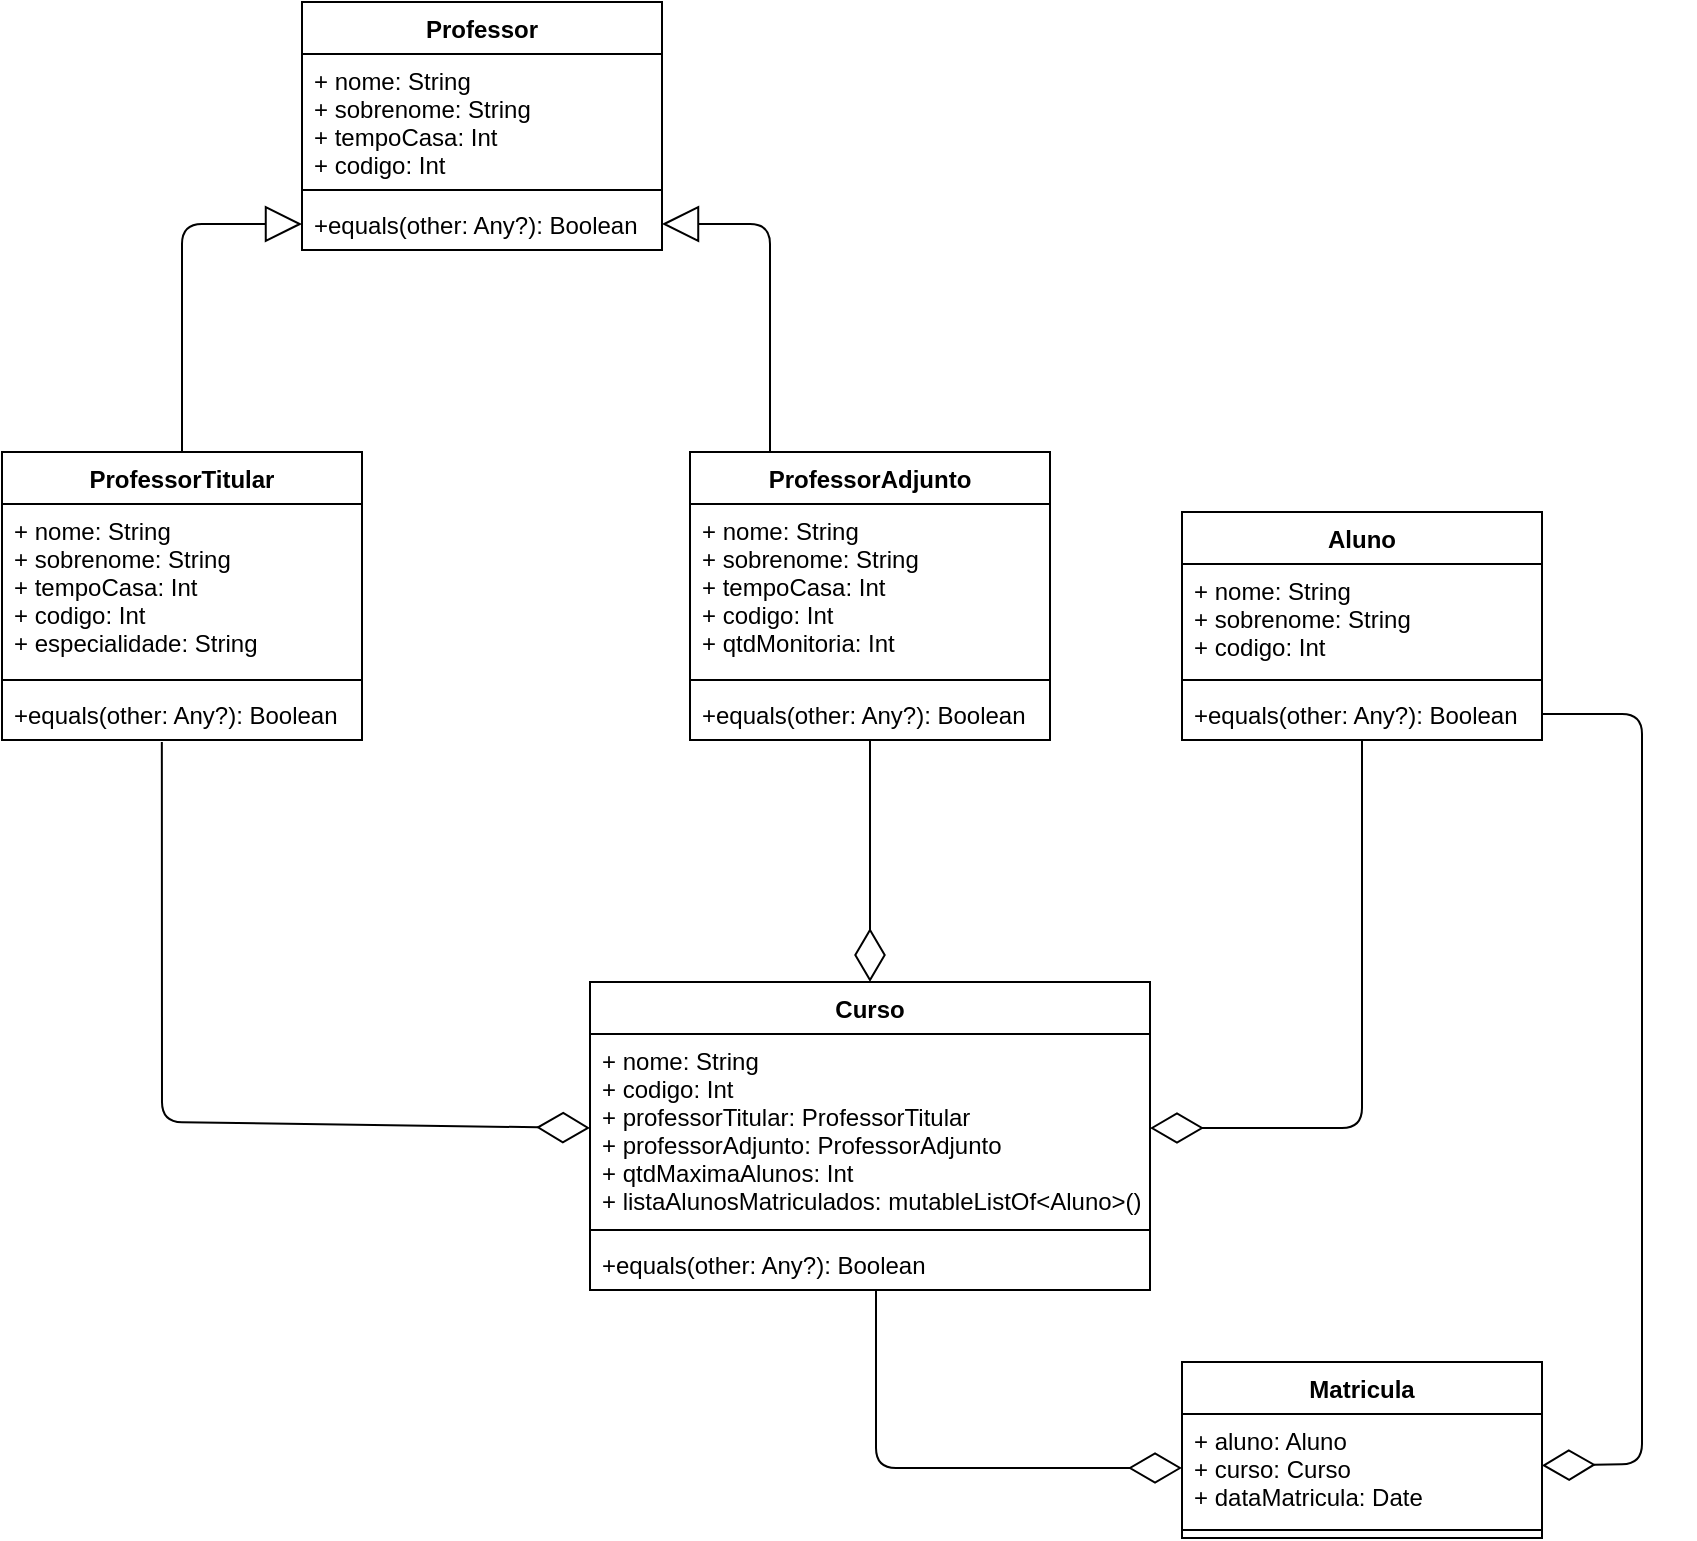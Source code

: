 <mxfile version="13.7.3" type="device"><diagram id="W5bJ98WTCNUcFuQnqq-C" name="Página-1"><mxGraphModel dx="1093" dy="874" grid="1" gridSize="10" guides="1" tooltips="1" connect="1" arrows="1" fold="1" page="1" pageScale="1" pageWidth="827" pageHeight="1169" math="0" shadow="0"><root><mxCell id="0"/><mxCell id="1" parent="0"/><mxCell id="LvydxnMANj6FS6Y2i7AE-9" value="Professor" style="swimlane;fontStyle=1;align=center;verticalAlign=top;childLayout=stackLayout;horizontal=1;startSize=26;horizontalStack=0;resizeParent=1;resizeParentMax=0;resizeLast=0;collapsible=1;marginBottom=0;" vertex="1" parent="1"><mxGeometry x="180" y="40" width="180" height="124" as="geometry"/></mxCell><mxCell id="LvydxnMANj6FS6Y2i7AE-10" value="+ nome: String&#10;+ sobrenome: String&#10;+ tempoCasa: Int&#10;+ codigo: Int" style="text;strokeColor=none;fillColor=none;align=left;verticalAlign=top;spacingLeft=4;spacingRight=4;overflow=hidden;rotatable=0;points=[[0,0.5],[1,0.5]];portConstraint=eastwest;" vertex="1" parent="LvydxnMANj6FS6Y2i7AE-9"><mxGeometry y="26" width="180" height="64" as="geometry"/></mxCell><mxCell id="LvydxnMANj6FS6Y2i7AE-11" value="" style="line;strokeWidth=1;fillColor=none;align=left;verticalAlign=middle;spacingTop=-1;spacingLeft=3;spacingRight=3;rotatable=0;labelPosition=right;points=[];portConstraint=eastwest;" vertex="1" parent="LvydxnMANj6FS6Y2i7AE-9"><mxGeometry y="90" width="180" height="8" as="geometry"/></mxCell><mxCell id="LvydxnMANj6FS6Y2i7AE-12" value="+equals(other: Any?): Boolean " style="text;strokeColor=none;fillColor=none;align=left;verticalAlign=top;spacingLeft=4;spacingRight=4;overflow=hidden;rotatable=0;points=[[0,0.5],[1,0.5]];portConstraint=eastwest;" vertex="1" parent="LvydxnMANj6FS6Y2i7AE-9"><mxGeometry y="98" width="180" height="26" as="geometry"/></mxCell><mxCell id="LvydxnMANj6FS6Y2i7AE-21" value="" style="endArrow=block;endSize=16;endFill=0;html=1;exitX=0.5;exitY=0;exitDx=0;exitDy=0;entryX=0;entryY=0.5;entryDx=0;entryDy=0;" edge="1" parent="1" source="LvydxnMANj6FS6Y2i7AE-13" target="LvydxnMANj6FS6Y2i7AE-12"><mxGeometry width="160" relative="1" as="geometry"><mxPoint x="610" y="320" as="sourcePoint"/><mxPoint x="770" y="320" as="targetPoint"/><Array as="points"><mxPoint x="120" y="151"/></Array></mxGeometry></mxCell><mxCell id="LvydxnMANj6FS6Y2i7AE-13" value="ProfessorTitular" style="swimlane;fontStyle=1;align=center;verticalAlign=top;childLayout=stackLayout;horizontal=1;startSize=26;horizontalStack=0;resizeParent=1;resizeParentMax=0;resizeLast=0;collapsible=1;marginBottom=0;" vertex="1" parent="1"><mxGeometry x="30" y="265" width="180" height="144" as="geometry"/></mxCell><mxCell id="LvydxnMANj6FS6Y2i7AE-14" value="+ nome: String&#10;+ sobrenome: String&#10;+ tempoCasa: Int&#10;+ codigo: Int&#10;+ especialidade: String" style="text;strokeColor=none;fillColor=none;align=left;verticalAlign=top;spacingLeft=4;spacingRight=4;overflow=hidden;rotatable=0;points=[[0,0.5],[1,0.5]];portConstraint=eastwest;" vertex="1" parent="LvydxnMANj6FS6Y2i7AE-13"><mxGeometry y="26" width="180" height="84" as="geometry"/></mxCell><mxCell id="LvydxnMANj6FS6Y2i7AE-15" value="" style="line;strokeWidth=1;fillColor=none;align=left;verticalAlign=middle;spacingTop=-1;spacingLeft=3;spacingRight=3;rotatable=0;labelPosition=right;points=[];portConstraint=eastwest;" vertex="1" parent="LvydxnMANj6FS6Y2i7AE-13"><mxGeometry y="110" width="180" height="8" as="geometry"/></mxCell><mxCell id="LvydxnMANj6FS6Y2i7AE-16" value="+equals(other: Any?): Boolean " style="text;strokeColor=none;fillColor=none;align=left;verticalAlign=top;spacingLeft=4;spacingRight=4;overflow=hidden;rotatable=0;points=[[0,0.5],[1,0.5]];portConstraint=eastwest;" vertex="1" parent="LvydxnMANj6FS6Y2i7AE-13"><mxGeometry y="118" width="180" height="26" as="geometry"/></mxCell><mxCell id="LvydxnMANj6FS6Y2i7AE-22" value="" style="endArrow=block;endSize=16;endFill=0;html=1;exitX=0.5;exitY=0;exitDx=0;exitDy=0;entryX=1;entryY=0.5;entryDx=0;entryDy=0;" edge="1" parent="1" target="LvydxnMANj6FS6Y2i7AE-12"><mxGeometry width="160" relative="1" as="geometry"><mxPoint x="414" y="265" as="sourcePoint"/><mxPoint x="474" y="151" as="targetPoint"/><Array as="points"><mxPoint x="414" y="151"/></Array></mxGeometry></mxCell><mxCell id="LvydxnMANj6FS6Y2i7AE-5" value="Curso" style="swimlane;fontStyle=1;align=center;verticalAlign=top;childLayout=stackLayout;horizontal=1;startSize=26;horizontalStack=0;resizeParent=1;resizeParentMax=0;resizeLast=0;collapsible=1;marginBottom=0;" vertex="1" parent="1"><mxGeometry x="324" y="530" width="280" height="154" as="geometry"/></mxCell><mxCell id="LvydxnMANj6FS6Y2i7AE-6" value="+ nome: String&#10;+ codigo: Int&#10;+ professorTitular: ProfessorTitular&#10;+ professorAdjunto: ProfessorAdjunto&#10;+ qtdMaximaAlunos: Int&#10;+ listaAlunosMatriculados: mutableListOf&lt;Aluno&gt;()" style="text;strokeColor=none;fillColor=none;align=left;verticalAlign=top;spacingLeft=4;spacingRight=4;overflow=hidden;rotatable=0;points=[[0,0.5],[1,0.5]];portConstraint=eastwest;" vertex="1" parent="LvydxnMANj6FS6Y2i7AE-5"><mxGeometry y="26" width="280" height="94" as="geometry"/></mxCell><mxCell id="LvydxnMANj6FS6Y2i7AE-7" value="" style="line;strokeWidth=1;fillColor=none;align=left;verticalAlign=middle;spacingTop=-1;spacingLeft=3;spacingRight=3;rotatable=0;labelPosition=right;points=[];portConstraint=eastwest;" vertex="1" parent="LvydxnMANj6FS6Y2i7AE-5"><mxGeometry y="120" width="280" height="8" as="geometry"/></mxCell><mxCell id="LvydxnMANj6FS6Y2i7AE-8" value="+equals(other: Any?): Boolean " style="text;strokeColor=none;fillColor=none;align=left;verticalAlign=top;spacingLeft=4;spacingRight=4;overflow=hidden;rotatable=0;points=[[0,0.5],[1,0.5]];portConstraint=eastwest;" vertex="1" parent="LvydxnMANj6FS6Y2i7AE-5"><mxGeometry y="128" width="280" height="26" as="geometry"/></mxCell><mxCell id="LvydxnMANj6FS6Y2i7AE-30" value="" style="endArrow=diamondThin;endFill=0;endSize=24;html=1;entryX=0;entryY=0.5;entryDx=0;entryDy=0;exitX=0.444;exitY=1.038;exitDx=0;exitDy=0;exitPerimeter=0;" edge="1" parent="1" source="LvydxnMANj6FS6Y2i7AE-16" target="LvydxnMANj6FS6Y2i7AE-6"><mxGeometry width="160" relative="1" as="geometry"><mxPoint x="100" y="430" as="sourcePoint"/><mxPoint x="270" y="460" as="targetPoint"/><Array as="points"><mxPoint x="110" y="600"/></Array></mxGeometry></mxCell><mxCell id="LvydxnMANj6FS6Y2i7AE-31" value="" style="endArrow=diamondThin;endFill=0;endSize=24;html=1;entryX=0.5;entryY=0;entryDx=0;entryDy=0;" edge="1" parent="1" source="LvydxnMANj6FS6Y2i7AE-20" target="LvydxnMANj6FS6Y2i7AE-5"><mxGeometry width="160" relative="1" as="geometry"><mxPoint x="464" y="411" as="sourcePoint"/><mxPoint x="520" y="450" as="targetPoint"/></mxGeometry></mxCell><mxCell id="LvydxnMANj6FS6Y2i7AE-32" value="" style="endArrow=diamondThin;endFill=0;endSize=24;html=1;entryX=1;entryY=0.5;entryDx=0;entryDy=0;" edge="1" parent="1" source="LvydxnMANj6FS6Y2i7AE-4" target="LvydxnMANj6FS6Y2i7AE-6"><mxGeometry width="160" relative="1" as="geometry"><mxPoint x="610" y="450" as="sourcePoint"/><mxPoint x="770" y="450" as="targetPoint"/><Array as="points"><mxPoint x="710" y="603"/></Array></mxGeometry></mxCell><mxCell id="LvydxnMANj6FS6Y2i7AE-17" value="ProfessorAdjunto" style="swimlane;fontStyle=1;align=center;verticalAlign=top;childLayout=stackLayout;horizontal=1;startSize=26;horizontalStack=0;resizeParent=1;resizeParentMax=0;resizeLast=0;collapsible=1;marginBottom=0;" vertex="1" parent="1"><mxGeometry x="374" y="265" width="180" height="144" as="geometry"/></mxCell><mxCell id="LvydxnMANj6FS6Y2i7AE-18" value="+ nome: String&#10;+ sobrenome: String&#10;+ tempoCasa: Int&#10;+ codigo: Int&#10;+ qtdMonitoria: Int" style="text;strokeColor=none;fillColor=none;align=left;verticalAlign=top;spacingLeft=4;spacingRight=4;overflow=hidden;rotatable=0;points=[[0,0.5],[1,0.5]];portConstraint=eastwest;" vertex="1" parent="LvydxnMANj6FS6Y2i7AE-17"><mxGeometry y="26" width="180" height="84" as="geometry"/></mxCell><mxCell id="LvydxnMANj6FS6Y2i7AE-19" value="" style="line;strokeWidth=1;fillColor=none;align=left;verticalAlign=middle;spacingTop=-1;spacingLeft=3;spacingRight=3;rotatable=0;labelPosition=right;points=[];portConstraint=eastwest;" vertex="1" parent="LvydxnMANj6FS6Y2i7AE-17"><mxGeometry y="110" width="180" height="8" as="geometry"/></mxCell><mxCell id="LvydxnMANj6FS6Y2i7AE-20" value="+equals(other: Any?): Boolean " style="text;strokeColor=none;fillColor=none;align=left;verticalAlign=top;spacingLeft=4;spacingRight=4;overflow=hidden;rotatable=0;points=[[0,0.5],[1,0.5]];portConstraint=eastwest;" vertex="1" parent="LvydxnMANj6FS6Y2i7AE-17"><mxGeometry y="118" width="180" height="26" as="geometry"/></mxCell><mxCell id="LvydxnMANj6FS6Y2i7AE-1" value="Aluno" style="swimlane;fontStyle=1;align=center;verticalAlign=top;childLayout=stackLayout;horizontal=1;startSize=26;horizontalStack=0;resizeParent=1;resizeParentMax=0;resizeLast=0;collapsible=1;marginBottom=0;" vertex="1" parent="1"><mxGeometry x="620" y="295" width="180" height="114" as="geometry"/></mxCell><mxCell id="LvydxnMANj6FS6Y2i7AE-2" value="+ nome: String&#10;+ sobrenome: String&#10;+ codigo: Int" style="text;strokeColor=none;fillColor=none;align=left;verticalAlign=top;spacingLeft=4;spacingRight=4;overflow=hidden;rotatable=0;points=[[0,0.5],[1,0.5]];portConstraint=eastwest;" vertex="1" parent="LvydxnMANj6FS6Y2i7AE-1"><mxGeometry y="26" width="180" height="54" as="geometry"/></mxCell><mxCell id="LvydxnMANj6FS6Y2i7AE-3" value="" style="line;strokeWidth=1;fillColor=none;align=left;verticalAlign=middle;spacingTop=-1;spacingLeft=3;spacingRight=3;rotatable=0;labelPosition=right;points=[];portConstraint=eastwest;" vertex="1" parent="LvydxnMANj6FS6Y2i7AE-1"><mxGeometry y="80" width="180" height="8" as="geometry"/></mxCell><mxCell id="LvydxnMANj6FS6Y2i7AE-4" value="+equals(other: Any?): Boolean " style="text;strokeColor=none;fillColor=none;align=left;verticalAlign=top;spacingLeft=4;spacingRight=4;overflow=hidden;rotatable=0;points=[[0,0.5],[1,0.5]];portConstraint=eastwest;" vertex="1" parent="LvydxnMANj6FS6Y2i7AE-1"><mxGeometry y="88" width="180" height="26" as="geometry"/></mxCell><mxCell id="LvydxnMANj6FS6Y2i7AE-33" value="Matricula" style="swimlane;fontStyle=1;align=center;verticalAlign=top;childLayout=stackLayout;horizontal=1;startSize=26;horizontalStack=0;resizeParent=1;resizeParentMax=0;resizeLast=0;collapsible=1;marginBottom=0;" vertex="1" parent="1"><mxGeometry x="620" y="720" width="180" height="88" as="geometry"/></mxCell><mxCell id="LvydxnMANj6FS6Y2i7AE-34" value="+ aluno: Aluno&#10;+ curso: Curso&#10;+ dataMatricula: Date" style="text;strokeColor=none;fillColor=none;align=left;verticalAlign=top;spacingLeft=4;spacingRight=4;overflow=hidden;rotatable=0;points=[[0,0.5],[1,0.5]];portConstraint=eastwest;" vertex="1" parent="LvydxnMANj6FS6Y2i7AE-33"><mxGeometry y="26" width="180" height="54" as="geometry"/></mxCell><mxCell id="LvydxnMANj6FS6Y2i7AE-35" value="" style="line;strokeWidth=1;fillColor=none;align=left;verticalAlign=middle;spacingTop=-1;spacingLeft=3;spacingRight=3;rotatable=0;labelPosition=right;points=[];portConstraint=eastwest;" vertex="1" parent="LvydxnMANj6FS6Y2i7AE-33"><mxGeometry y="80" width="180" height="8" as="geometry"/></mxCell><mxCell id="LvydxnMANj6FS6Y2i7AE-37" value="" style="endArrow=diamondThin;endFill=0;endSize=24;html=1;entryX=0;entryY=0.5;entryDx=0;entryDy=0;" edge="1" parent="1" target="LvydxnMANj6FS6Y2i7AE-34"><mxGeometry width="160" relative="1" as="geometry"><mxPoint x="467" y="684" as="sourcePoint"/><mxPoint x="361.0" y="878" as="targetPoint"/><Array as="points"><mxPoint x="467" y="773"/><mxPoint x="560" y="773"/></Array></mxGeometry></mxCell><mxCell id="LvydxnMANj6FS6Y2i7AE-38" value="" style="endArrow=diamondThin;endFill=0;endSize=24;html=1;exitX=1;exitY=0.5;exitDx=0;exitDy=0;" edge="1" parent="1" source="LvydxnMANj6FS6Y2i7AE-4" target="LvydxnMANj6FS6Y2i7AE-34"><mxGeometry width="160" relative="1" as="geometry"><mxPoint x="730" y="429" as="sourcePoint"/><mxPoint x="624.0" y="623" as="targetPoint"/><Array as="points"><mxPoint x="850" y="396"/><mxPoint x="850" y="771"/></Array></mxGeometry></mxCell></root></mxGraphModel></diagram></mxfile>